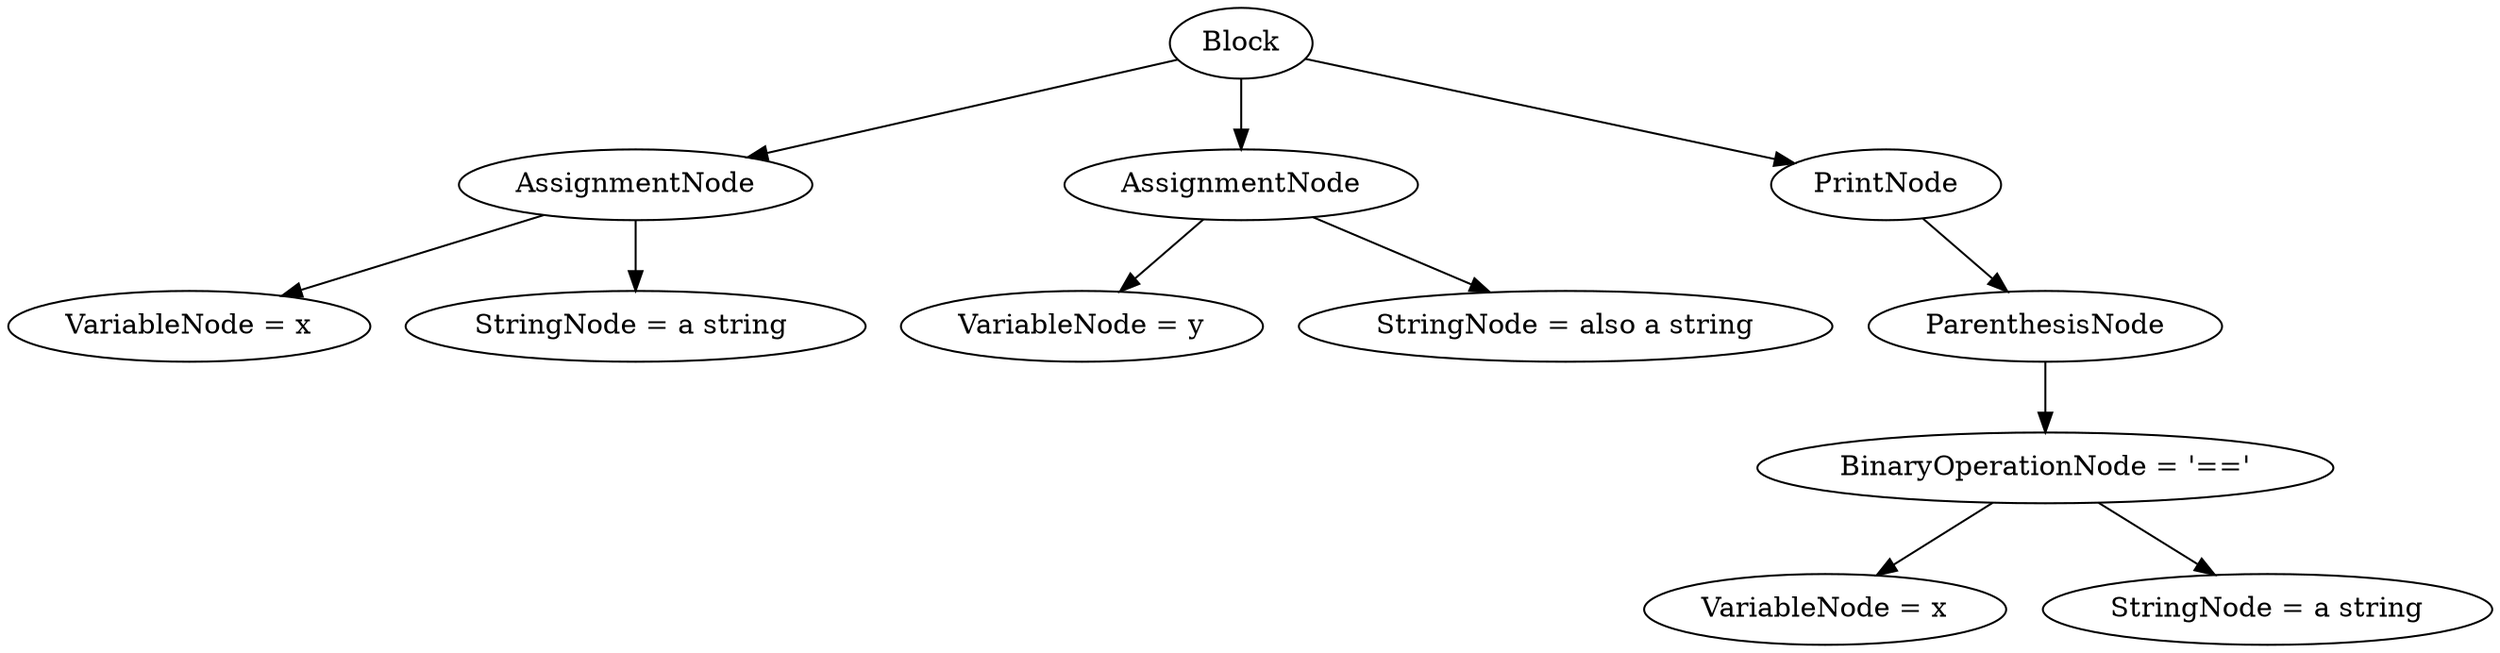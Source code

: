 digraph { 
	0 [label="Block"];
	1 [label="AssignmentNode"];
	0 -> 1
	2 [label="AssignmentNode"];
	0 -> 2
	3 [label="PrintNode"];
	0 -> 3
	4 [label="VariableNode = x"];
	1 -> 4
	5 [label="StringNode = a string "];
	1 -> 5
	6 [label="VariableNode = y"];
	2 -> 6
	7 [label="StringNode = also a string"];
	2 -> 7
	8 [label="ParenthesisNode"];
	3 -> 8
	9 [label="BinaryOperationNode = '=='"];
	8 -> 9
	10 [label="VariableNode = x"];
	9 -> 10
	11 [label="StringNode = a string"];
	9 -> 11
}